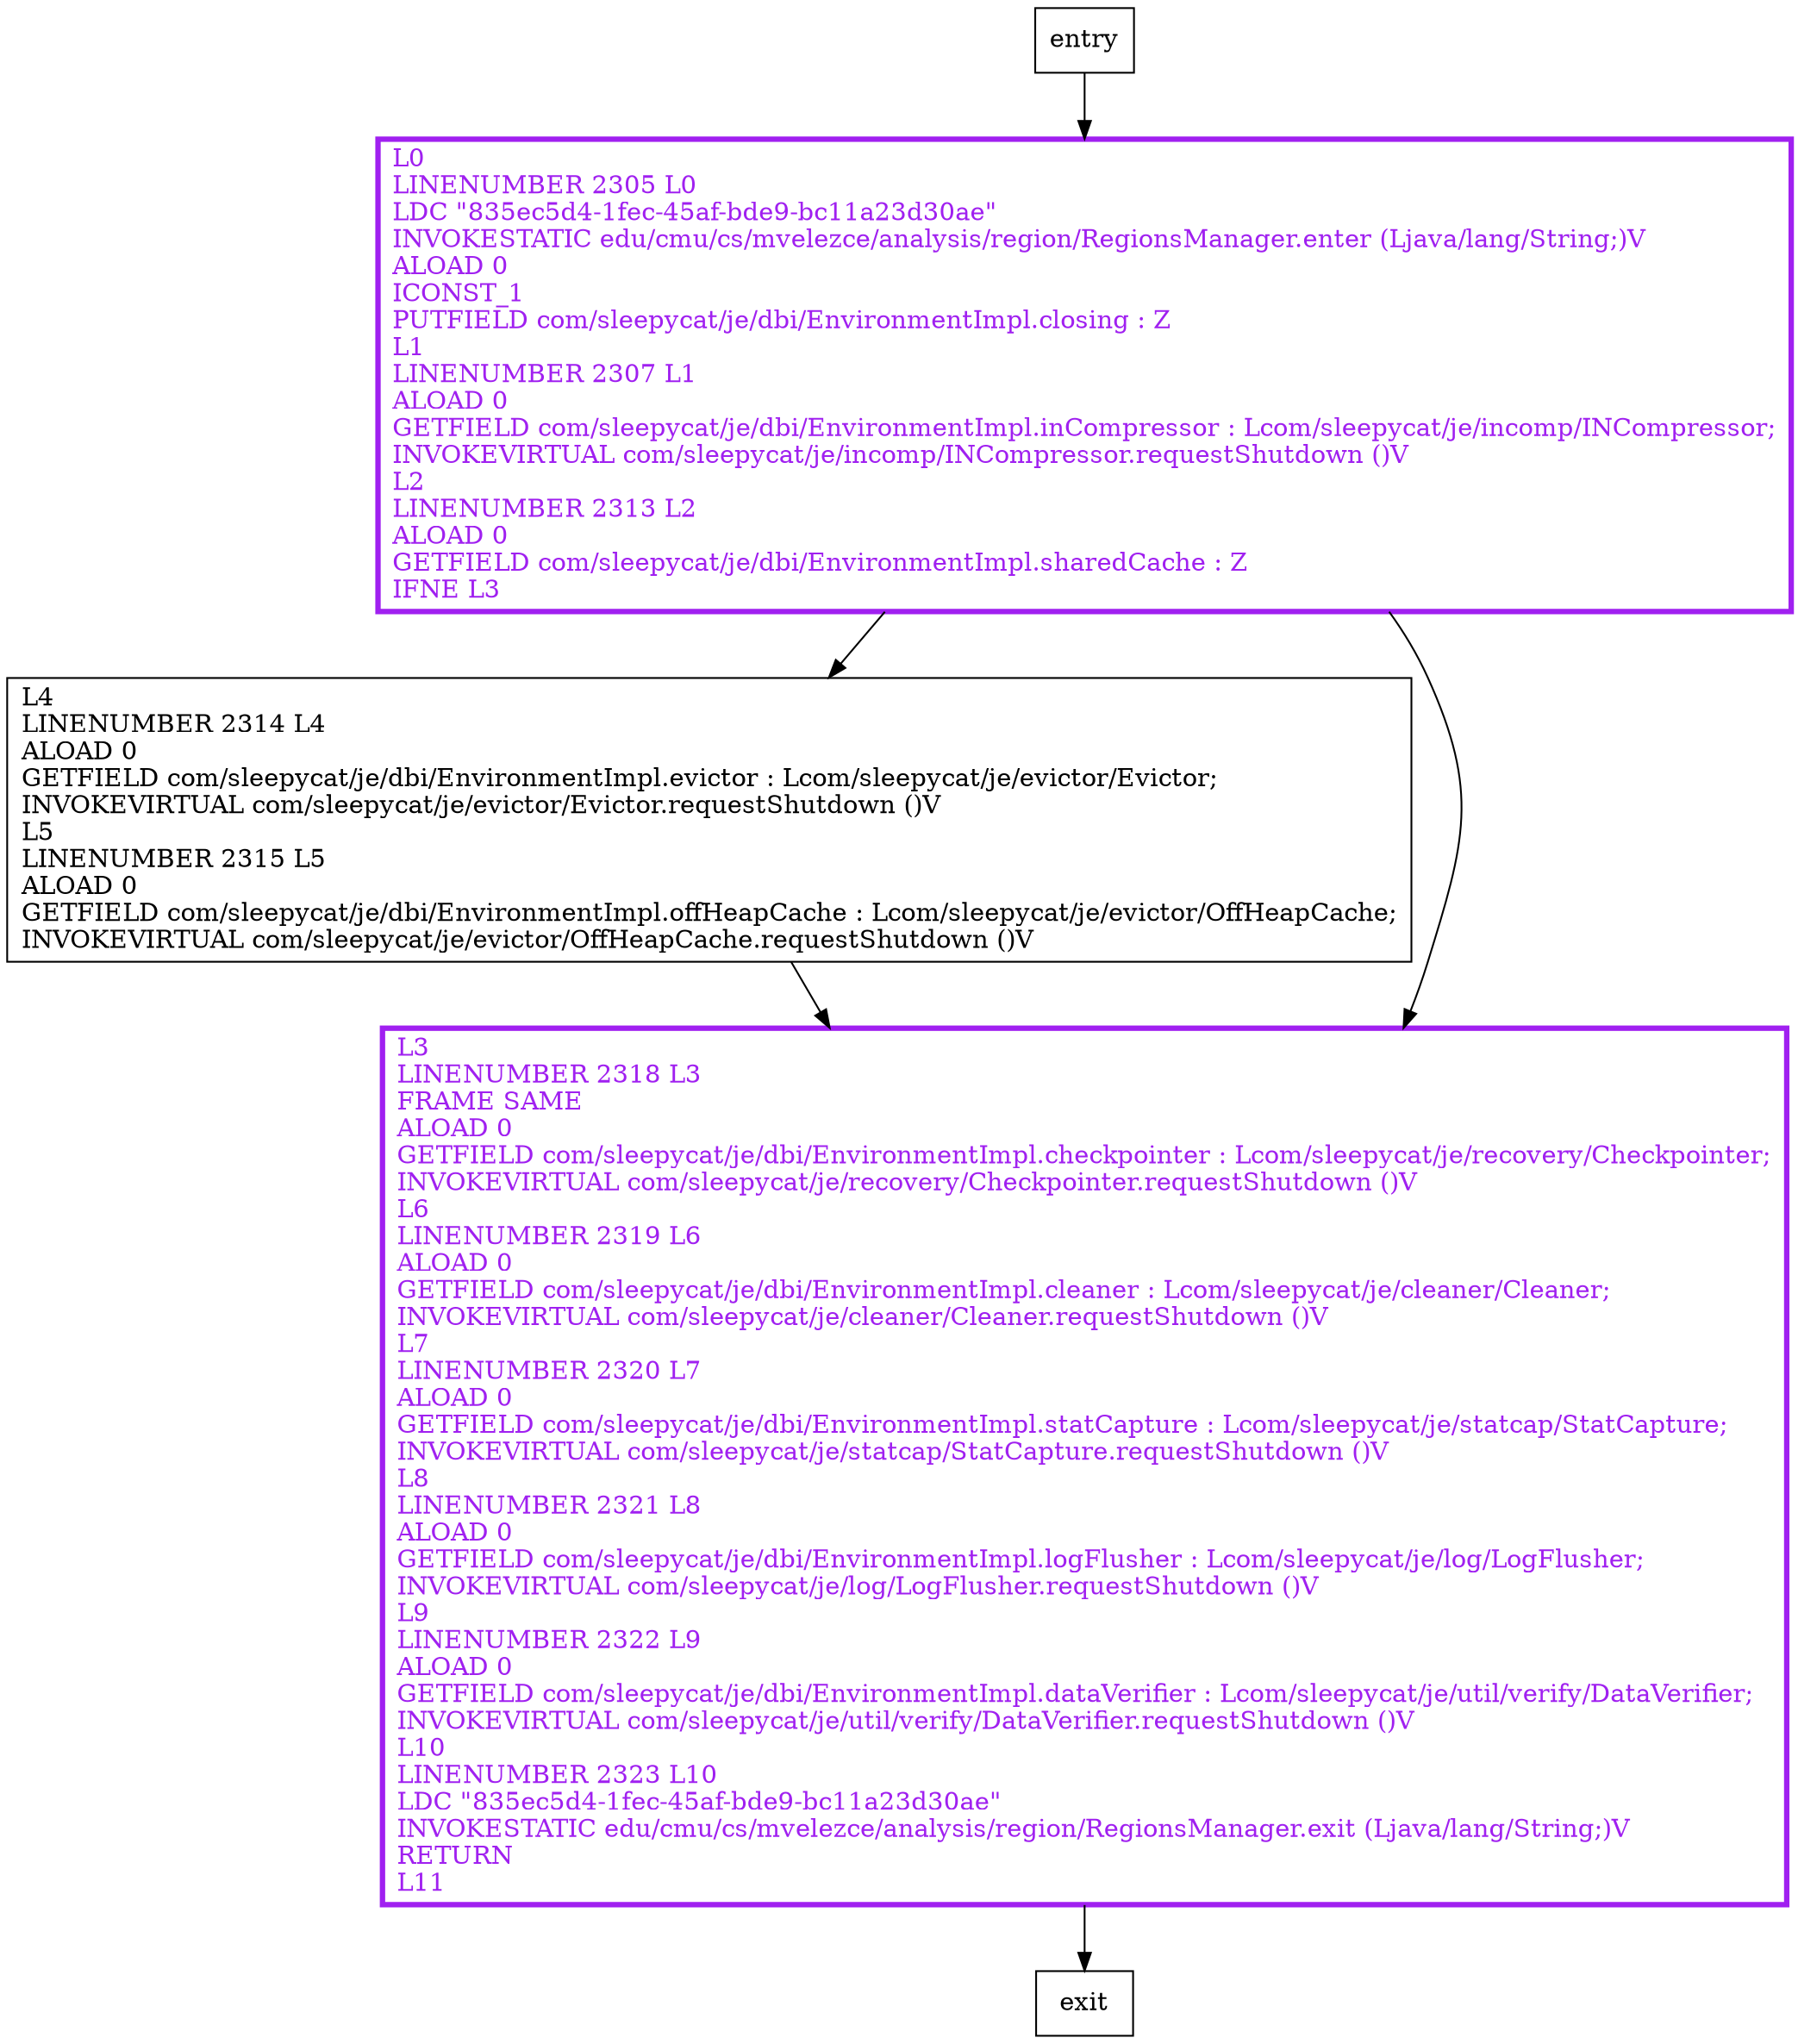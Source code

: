digraph requestShutdownDaemons {
node [shape=record];
1903706487 [label="L4\lLINENUMBER 2314 L4\lALOAD 0\lGETFIELD com/sleepycat/je/dbi/EnvironmentImpl.evictor : Lcom/sleepycat/je/evictor/Evictor;\lINVOKEVIRTUAL com/sleepycat/je/evictor/Evictor.requestShutdown ()V\lL5\lLINENUMBER 2315 L5\lALOAD 0\lGETFIELD com/sleepycat/je/dbi/EnvironmentImpl.offHeapCache : Lcom/sleepycat/je/evictor/OffHeapCache;\lINVOKEVIRTUAL com/sleepycat/je/evictor/OffHeapCache.requestShutdown ()V\l"];
1222964333 [label="L3\lLINENUMBER 2318 L3\lFRAME SAME\lALOAD 0\lGETFIELD com/sleepycat/je/dbi/EnvironmentImpl.checkpointer : Lcom/sleepycat/je/recovery/Checkpointer;\lINVOKEVIRTUAL com/sleepycat/je/recovery/Checkpointer.requestShutdown ()V\lL6\lLINENUMBER 2319 L6\lALOAD 0\lGETFIELD com/sleepycat/je/dbi/EnvironmentImpl.cleaner : Lcom/sleepycat/je/cleaner/Cleaner;\lINVOKEVIRTUAL com/sleepycat/je/cleaner/Cleaner.requestShutdown ()V\lL7\lLINENUMBER 2320 L7\lALOAD 0\lGETFIELD com/sleepycat/je/dbi/EnvironmentImpl.statCapture : Lcom/sleepycat/je/statcap/StatCapture;\lINVOKEVIRTUAL com/sleepycat/je/statcap/StatCapture.requestShutdown ()V\lL8\lLINENUMBER 2321 L8\lALOAD 0\lGETFIELD com/sleepycat/je/dbi/EnvironmentImpl.logFlusher : Lcom/sleepycat/je/log/LogFlusher;\lINVOKEVIRTUAL com/sleepycat/je/log/LogFlusher.requestShutdown ()V\lL9\lLINENUMBER 2322 L9\lALOAD 0\lGETFIELD com/sleepycat/je/dbi/EnvironmentImpl.dataVerifier : Lcom/sleepycat/je/util/verify/DataVerifier;\lINVOKEVIRTUAL com/sleepycat/je/util/verify/DataVerifier.requestShutdown ()V\lL10\lLINENUMBER 2323 L10\lLDC \"835ec5d4-1fec-45af-bde9-bc11a23d30ae\"\lINVOKESTATIC edu/cmu/cs/mvelezce/analysis/region/RegionsManager.exit (Ljava/lang/String;)V\lRETURN\lL11\l"];
1203021955 [label="L0\lLINENUMBER 2305 L0\lLDC \"835ec5d4-1fec-45af-bde9-bc11a23d30ae\"\lINVOKESTATIC edu/cmu/cs/mvelezce/analysis/region/RegionsManager.enter (Ljava/lang/String;)V\lALOAD 0\lICONST_1\lPUTFIELD com/sleepycat/je/dbi/EnvironmentImpl.closing : Z\lL1\lLINENUMBER 2307 L1\lALOAD 0\lGETFIELD com/sleepycat/je/dbi/EnvironmentImpl.inCompressor : Lcom/sleepycat/je/incomp/INCompressor;\lINVOKEVIRTUAL com/sleepycat/je/incomp/INCompressor.requestShutdown ()V\lL2\lLINENUMBER 2313 L2\lALOAD 0\lGETFIELD com/sleepycat/je/dbi/EnvironmentImpl.sharedCache : Z\lIFNE L3\l"];
entry;
exit;
entry -> 1203021955;
1903706487 -> 1222964333;
1222964333 -> exit;
1203021955 -> 1903706487;
1203021955 -> 1222964333;
1222964333[fontcolor="purple", penwidth=3, color="purple"];
1203021955[fontcolor="purple", penwidth=3, color="purple"];
}
